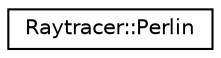 digraph "Graphical Class Hierarchy"
{
 // LATEX_PDF_SIZE
  edge [fontname="Helvetica",fontsize="10",labelfontname="Helvetica",labelfontsize="10"];
  node [fontname="Helvetica",fontsize="10",shape=record];
  rankdir="LR";
  Node0 [label="Raytracer::Perlin",height=0.2,width=0.4,color="black", fillcolor="white", style="filled",URL="$classRaytracer_1_1Perlin.html",tooltip="A class that represents a Perlin noise generator."];
}
